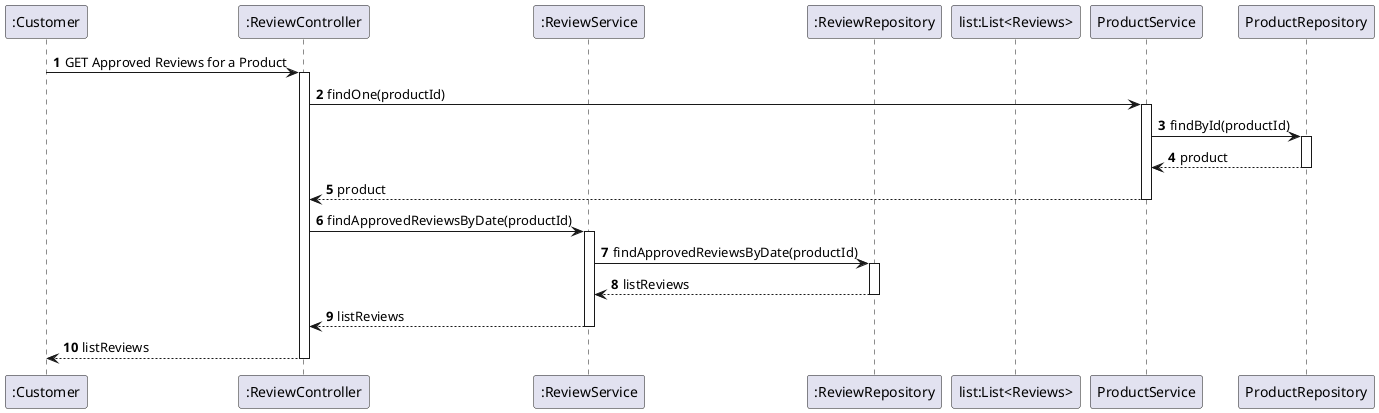 @startuml
'https://plantuml.com/sequence-diagram
autoactivate on
autonumber

participant ":Customer" as Customer
participant ":ReviewController" as Controller
participant ":ReviewService" as Service
participant ":ReviewRepository" as Repository
participant "list:List<Reviews>" as List

Customer -> Controller : GET Approved Reviews for a Product
Controller -> ProductService : findOne(productId)
ProductService -> ProductRepository : findById(productId)
ProductRepository --> ProductService : product
ProductService --> Controller : product
Controller -> Service : findApprovedReviewsByDate(productId)
Service -> Repository : findApprovedReviewsByDate(productId)
Repository --> Service : listReviews
Service --> Controller : listReviews
Controller --> Customer : listReviews

@enduml
